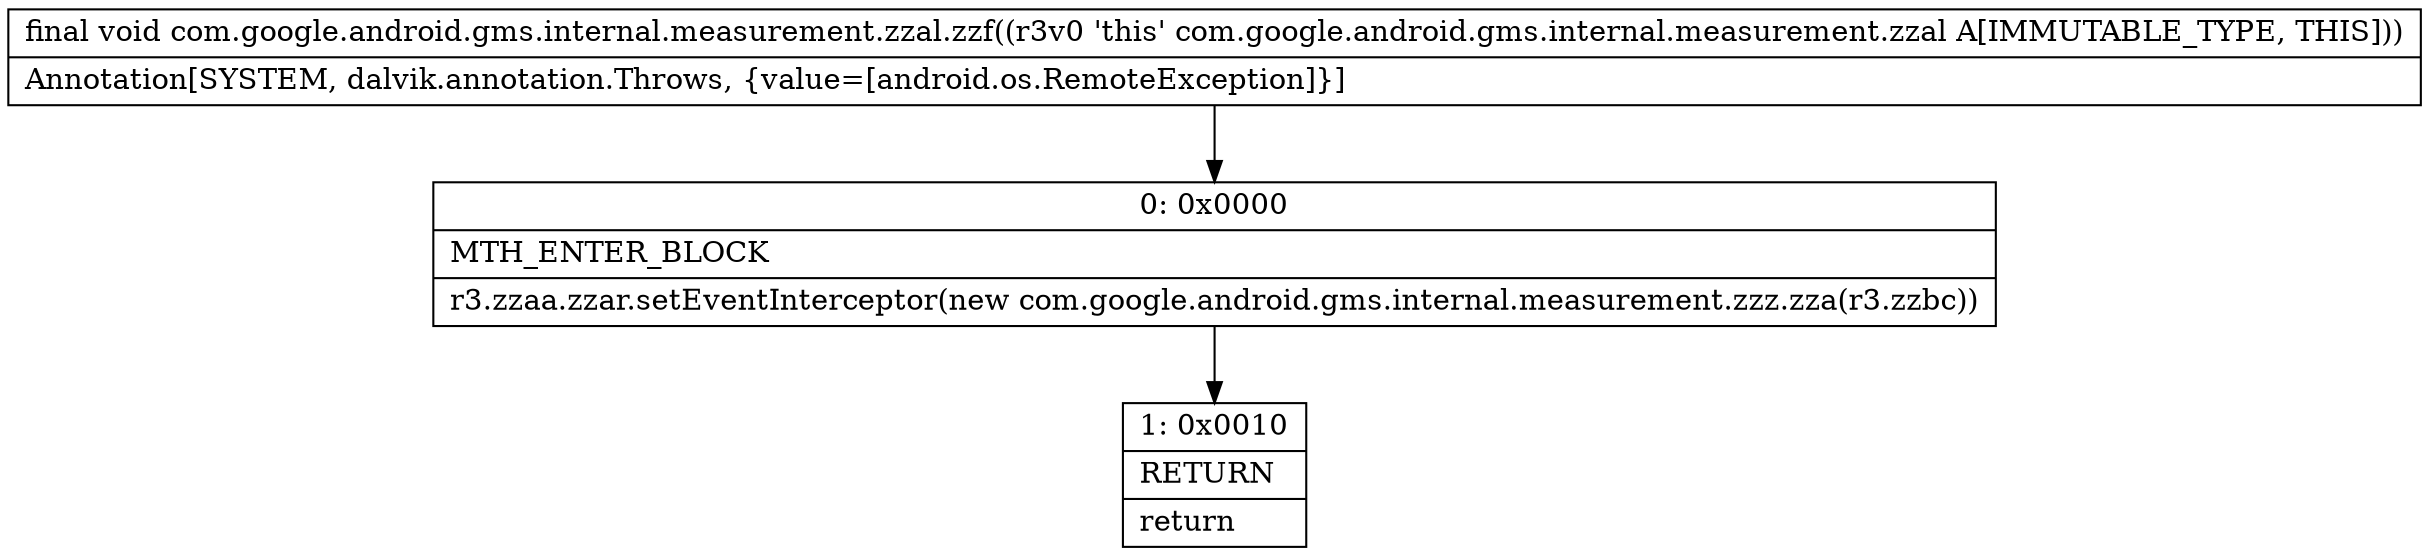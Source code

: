 digraph "CFG forcom.google.android.gms.internal.measurement.zzal.zzf()V" {
Node_0 [shape=record,label="{0\:\ 0x0000|MTH_ENTER_BLOCK\l|r3.zzaa.zzar.setEventInterceptor(new com.google.android.gms.internal.measurement.zzz.zza(r3.zzbc))\l}"];
Node_1 [shape=record,label="{1\:\ 0x0010|RETURN\l|return\l}"];
MethodNode[shape=record,label="{final void com.google.android.gms.internal.measurement.zzal.zzf((r3v0 'this' com.google.android.gms.internal.measurement.zzal A[IMMUTABLE_TYPE, THIS]))  | Annotation[SYSTEM, dalvik.annotation.Throws, \{value=[android.os.RemoteException]\}]\l}"];
MethodNode -> Node_0;
Node_0 -> Node_1;
}

